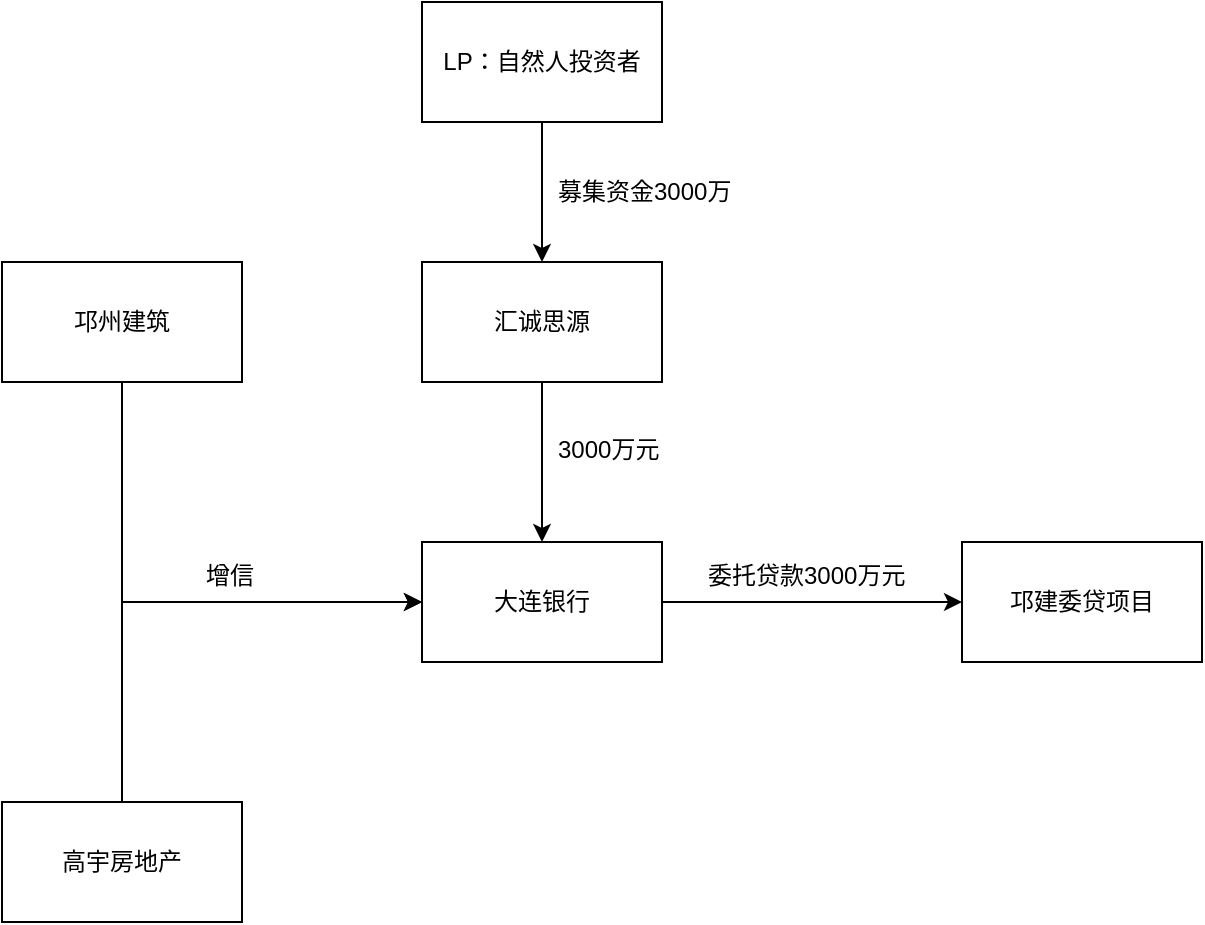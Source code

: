 <mxfile version="10.6.0" type="github"><diagram id="yHHLwZrxRPY19lLFqtr8" name="第 1 页"><mxGraphModel dx="1354" dy="786" grid="1" gridSize="10" guides="1" tooltips="1" connect="1" arrows="1" fold="1" page="1" pageScale="1" pageWidth="827" pageHeight="1169" math="0" shadow="0"><root><mxCell id="0"/><mxCell id="1" parent="0"/><mxCell id="0WWVWx8bYh5abnSjbxK4-16" value="" style="edgeStyle=orthogonalEdgeStyle;rounded=0;orthogonalLoop=1;jettySize=auto;html=1;" edge="1" parent="1" source="0WWVWx8bYh5abnSjbxK4-3" target="0WWVWx8bYh5abnSjbxK4-7"><mxGeometry relative="1" as="geometry"/></mxCell><mxCell id="0WWVWx8bYh5abnSjbxK4-3" value="LP：自然人投资者" style="rounded=0;whiteSpace=wrap;html=1;" vertex="1" parent="1"><mxGeometry x="260" y="70" width="120" height="60" as="geometry"/></mxCell><mxCell id="0WWVWx8bYh5abnSjbxK4-6" value="" style="edgeStyle=orthogonalEdgeStyle;rounded=0;orthogonalLoop=1;jettySize=auto;html=1;" edge="1" parent="1" source="0WWVWx8bYh5abnSjbxK4-7" target="0WWVWx8bYh5abnSjbxK4-9"><mxGeometry relative="1" as="geometry"/></mxCell><mxCell id="0WWVWx8bYh5abnSjbxK4-7" value="汇诚思源" style="rounded=0;whiteSpace=wrap;html=1;" vertex="1" parent="1"><mxGeometry x="260" y="200" width="120" height="60" as="geometry"/></mxCell><mxCell id="0WWVWx8bYh5abnSjbxK4-8" value="" style="edgeStyle=orthogonalEdgeStyle;rounded=0;orthogonalLoop=1;jettySize=auto;html=1;" edge="1" parent="1" source="0WWVWx8bYh5abnSjbxK4-9" target="0WWVWx8bYh5abnSjbxK4-10"><mxGeometry relative="1" as="geometry"/></mxCell><mxCell id="0WWVWx8bYh5abnSjbxK4-9" value="大连银行" style="rounded=0;whiteSpace=wrap;html=1;" vertex="1" parent="1"><mxGeometry x="260" y="340" width="120" height="60" as="geometry"/></mxCell><mxCell id="0WWVWx8bYh5abnSjbxK4-10" value="邛建委贷项目" style="rounded=0;whiteSpace=wrap;html=1;" vertex="1" parent="1"><mxGeometry x="530" y="340" width="120" height="60" as="geometry"/></mxCell><mxCell id="0WWVWx8bYh5abnSjbxK4-11" value="募集资金3000万" style="text;html=1;resizable=0;points=[];autosize=1;align=left;verticalAlign=top;spacingTop=-4;" vertex="1" parent="1"><mxGeometry x="326" y="155" width="100" height="20" as="geometry"/></mxCell><mxCell id="0WWVWx8bYh5abnSjbxK4-12" value="3000万元" style="text;html=1;resizable=0;points=[];autosize=1;align=left;verticalAlign=top;spacingTop=-4;" vertex="1" parent="1"><mxGeometry x="326" y="284" width="70" height="20" as="geometry"/></mxCell><mxCell id="0WWVWx8bYh5abnSjbxK4-13" value="委托贷款3000万元" style="text;html=1;resizable=0;points=[];autosize=1;align=left;verticalAlign=top;spacingTop=-4;" vertex="1" parent="1"><mxGeometry x="401" y="347" width="120" height="20" as="geometry"/></mxCell><mxCell id="0WWVWx8bYh5abnSjbxK4-19" value="" style="edgeStyle=orthogonalEdgeStyle;rounded=0;orthogonalLoop=1;jettySize=auto;html=1;" edge="1" parent="1" source="0WWVWx8bYh5abnSjbxK4-17"><mxGeometry relative="1" as="geometry"><mxPoint x="260" y="370" as="targetPoint"/><Array as="points"><mxPoint x="110" y="370"/></Array></mxGeometry></mxCell><mxCell id="0WWVWx8bYh5abnSjbxK4-17" value="邛州建筑" style="rounded=0;whiteSpace=wrap;html=1;" vertex="1" parent="1"><mxGeometry x="50" y="200" width="120" height="60" as="geometry"/></mxCell><mxCell id="0WWVWx8bYh5abnSjbxK4-25" style="edgeStyle=orthogonalEdgeStyle;rounded=0;orthogonalLoop=1;jettySize=auto;html=1;exitX=0.5;exitY=0;exitDx=0;exitDy=0;entryX=0;entryY=0.5;entryDx=0;entryDy=0;" edge="1" parent="1" source="0WWVWx8bYh5abnSjbxK4-21" target="0WWVWx8bYh5abnSjbxK4-9"><mxGeometry relative="1" as="geometry"><mxPoint x="240" y="370" as="targetPoint"/><Array as="points"><mxPoint x="110" y="370"/></Array></mxGeometry></mxCell><mxCell id="0WWVWx8bYh5abnSjbxK4-21" value="高宇房地产" style="rounded=0;whiteSpace=wrap;html=1;" vertex="1" parent="1"><mxGeometry x="50" y="470" width="120" height="60" as="geometry"/></mxCell><mxCell id="0WWVWx8bYh5abnSjbxK4-27" value="增信" style="text;html=1;resizable=0;points=[];autosize=1;align=left;verticalAlign=top;spacingTop=-4;" vertex="1" parent="1"><mxGeometry x="150" y="347" width="40" height="20" as="geometry"/></mxCell></root></mxGraphModel></diagram></mxfile>